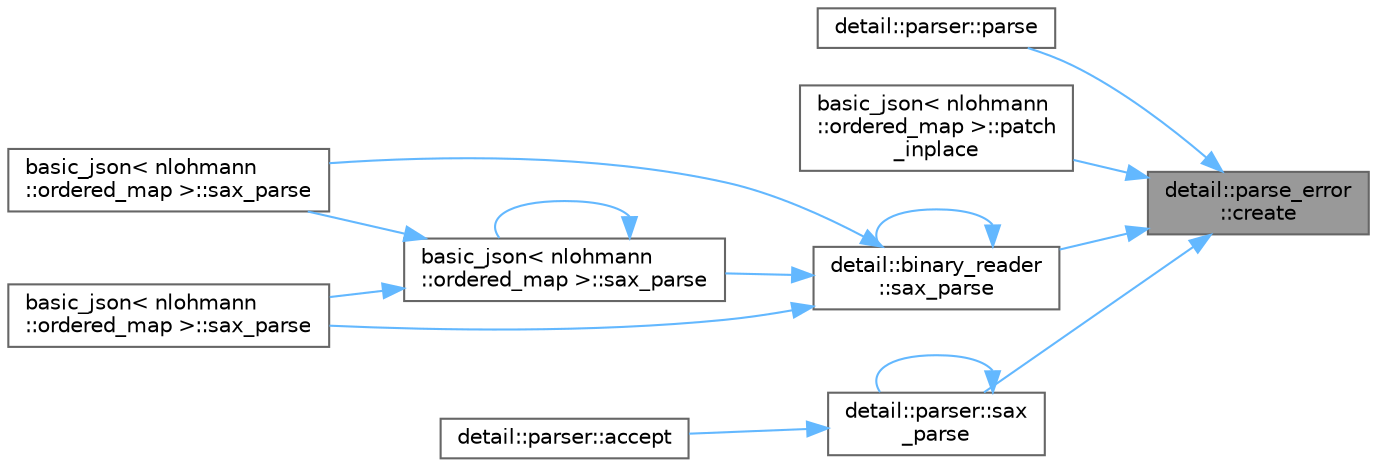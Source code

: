 digraph "detail::parse_error::create"
{
 // LATEX_PDF_SIZE
  bgcolor="transparent";
  edge [fontname=Helvetica,fontsize=10,labelfontname=Helvetica,labelfontsize=10];
  node [fontname=Helvetica,fontsize=10,shape=box,height=0.2,width=0.4];
  rankdir="RL";
  Node1 [id="Node000001",label="detail::parse_error\l::create",height=0.2,width=0.4,color="gray40", fillcolor="grey60", style="filled", fontcolor="black",tooltip="create a parse error exception"];
  Node1 -> Node2 [id="edge1_Node000001_Node000002",dir="back",color="steelblue1",style="solid",tooltip=" "];
  Node2 [id="Node000002",label="detail::parser::parse",height=0.2,width=0.4,color="grey40", fillcolor="white", style="filled",URL="$classdetail_1_1parser.html#a59f4b745d4aa146bf7a60a30060f592f",tooltip="public parser interface"];
  Node1 -> Node3 [id="edge2_Node000001_Node000003",dir="back",color="steelblue1",style="solid",tooltip=" "];
  Node3 [id="Node000003",label="basic_json\< nlohmann\l::ordered_map \>::patch\l_inplace",height=0.2,width=0.4,color="grey40", fillcolor="white", style="filled",URL="$classbasic__json.html#a693812b31e106dec9166e93d8f6dd7d7",tooltip=" "];
  Node1 -> Node4 [id="edge3_Node000001_Node000004",dir="back",color="steelblue1",style="solid",tooltip=" "];
  Node4 [id="Node000004",label="detail::binary_reader\l::sax_parse",height=0.2,width=0.4,color="grey40", fillcolor="white", style="filled",URL="$classdetail_1_1binary__reader.html#a8e1b5452ae426e1d7b48761859e7f52d",tooltip=" "];
  Node4 -> Node5 [id="edge4_Node000004_Node000005",dir="back",color="steelblue1",style="solid",tooltip=" "];
  Node5 [id="Node000005",label="basic_json\< nlohmann\l::ordered_map \>::sax_parse",height=0.2,width=0.4,color="grey40", fillcolor="white", style="filled",URL="$classbasic__json.html#ad018e709338c810c56eaad606186a77e",tooltip=" "];
  Node4 -> Node6 [id="edge5_Node000004_Node000006",dir="back",color="steelblue1",style="solid",tooltip=" "];
  Node6 [id="Node000006",label="basic_json\< nlohmann\l::ordered_map \>::sax_parse",height=0.2,width=0.4,color="grey40", fillcolor="white", style="filled",URL="$classbasic__json.html#addedd5e53fa6eff6cd621f1615741c3d",tooltip=" "];
  Node6 -> Node5 [id="edge6_Node000006_Node000005",dir="back",color="steelblue1",style="solid",tooltip=" "];
  Node6 -> Node6 [id="edge7_Node000006_Node000006",dir="back",color="steelblue1",style="solid",tooltip=" "];
  Node6 -> Node7 [id="edge8_Node000006_Node000007",dir="back",color="steelblue1",style="solid",tooltip=" "];
  Node7 [id="Node000007",label="basic_json\< nlohmann\l::ordered_map \>::sax_parse",height=0.2,width=0.4,color="grey40", fillcolor="white", style="filled",URL="$classbasic__json.html#a94cbf1844fef86e9301282ad8ca0f822",tooltip=" "];
  Node4 -> Node7 [id="edge9_Node000004_Node000007",dir="back",color="steelblue1",style="solid",tooltip=" "];
  Node4 -> Node4 [id="edge10_Node000004_Node000004",dir="back",color="steelblue1",style="solid",tooltip=" "];
  Node1 -> Node8 [id="edge11_Node000001_Node000008",dir="back",color="steelblue1",style="solid",tooltip=" "];
  Node8 [id="Node000008",label="detail::parser::sax\l_parse",height=0.2,width=0.4,color="grey40", fillcolor="white", style="filled",URL="$classdetail_1_1parser.html#ae9084759356689163fee9ae37e69b050",tooltip=" "];
  Node8 -> Node9 [id="edge12_Node000008_Node000009",dir="back",color="steelblue1",style="solid",tooltip=" "];
  Node9 [id="Node000009",label="detail::parser::accept",height=0.2,width=0.4,color="grey40", fillcolor="white", style="filled",URL="$classdetail_1_1parser.html#ac46da3262cbe66ade670c5b4782451e6",tooltip="public accept interface"];
  Node8 -> Node8 [id="edge13_Node000008_Node000008",dir="back",color="steelblue1",style="solid",tooltip=" "];
}
